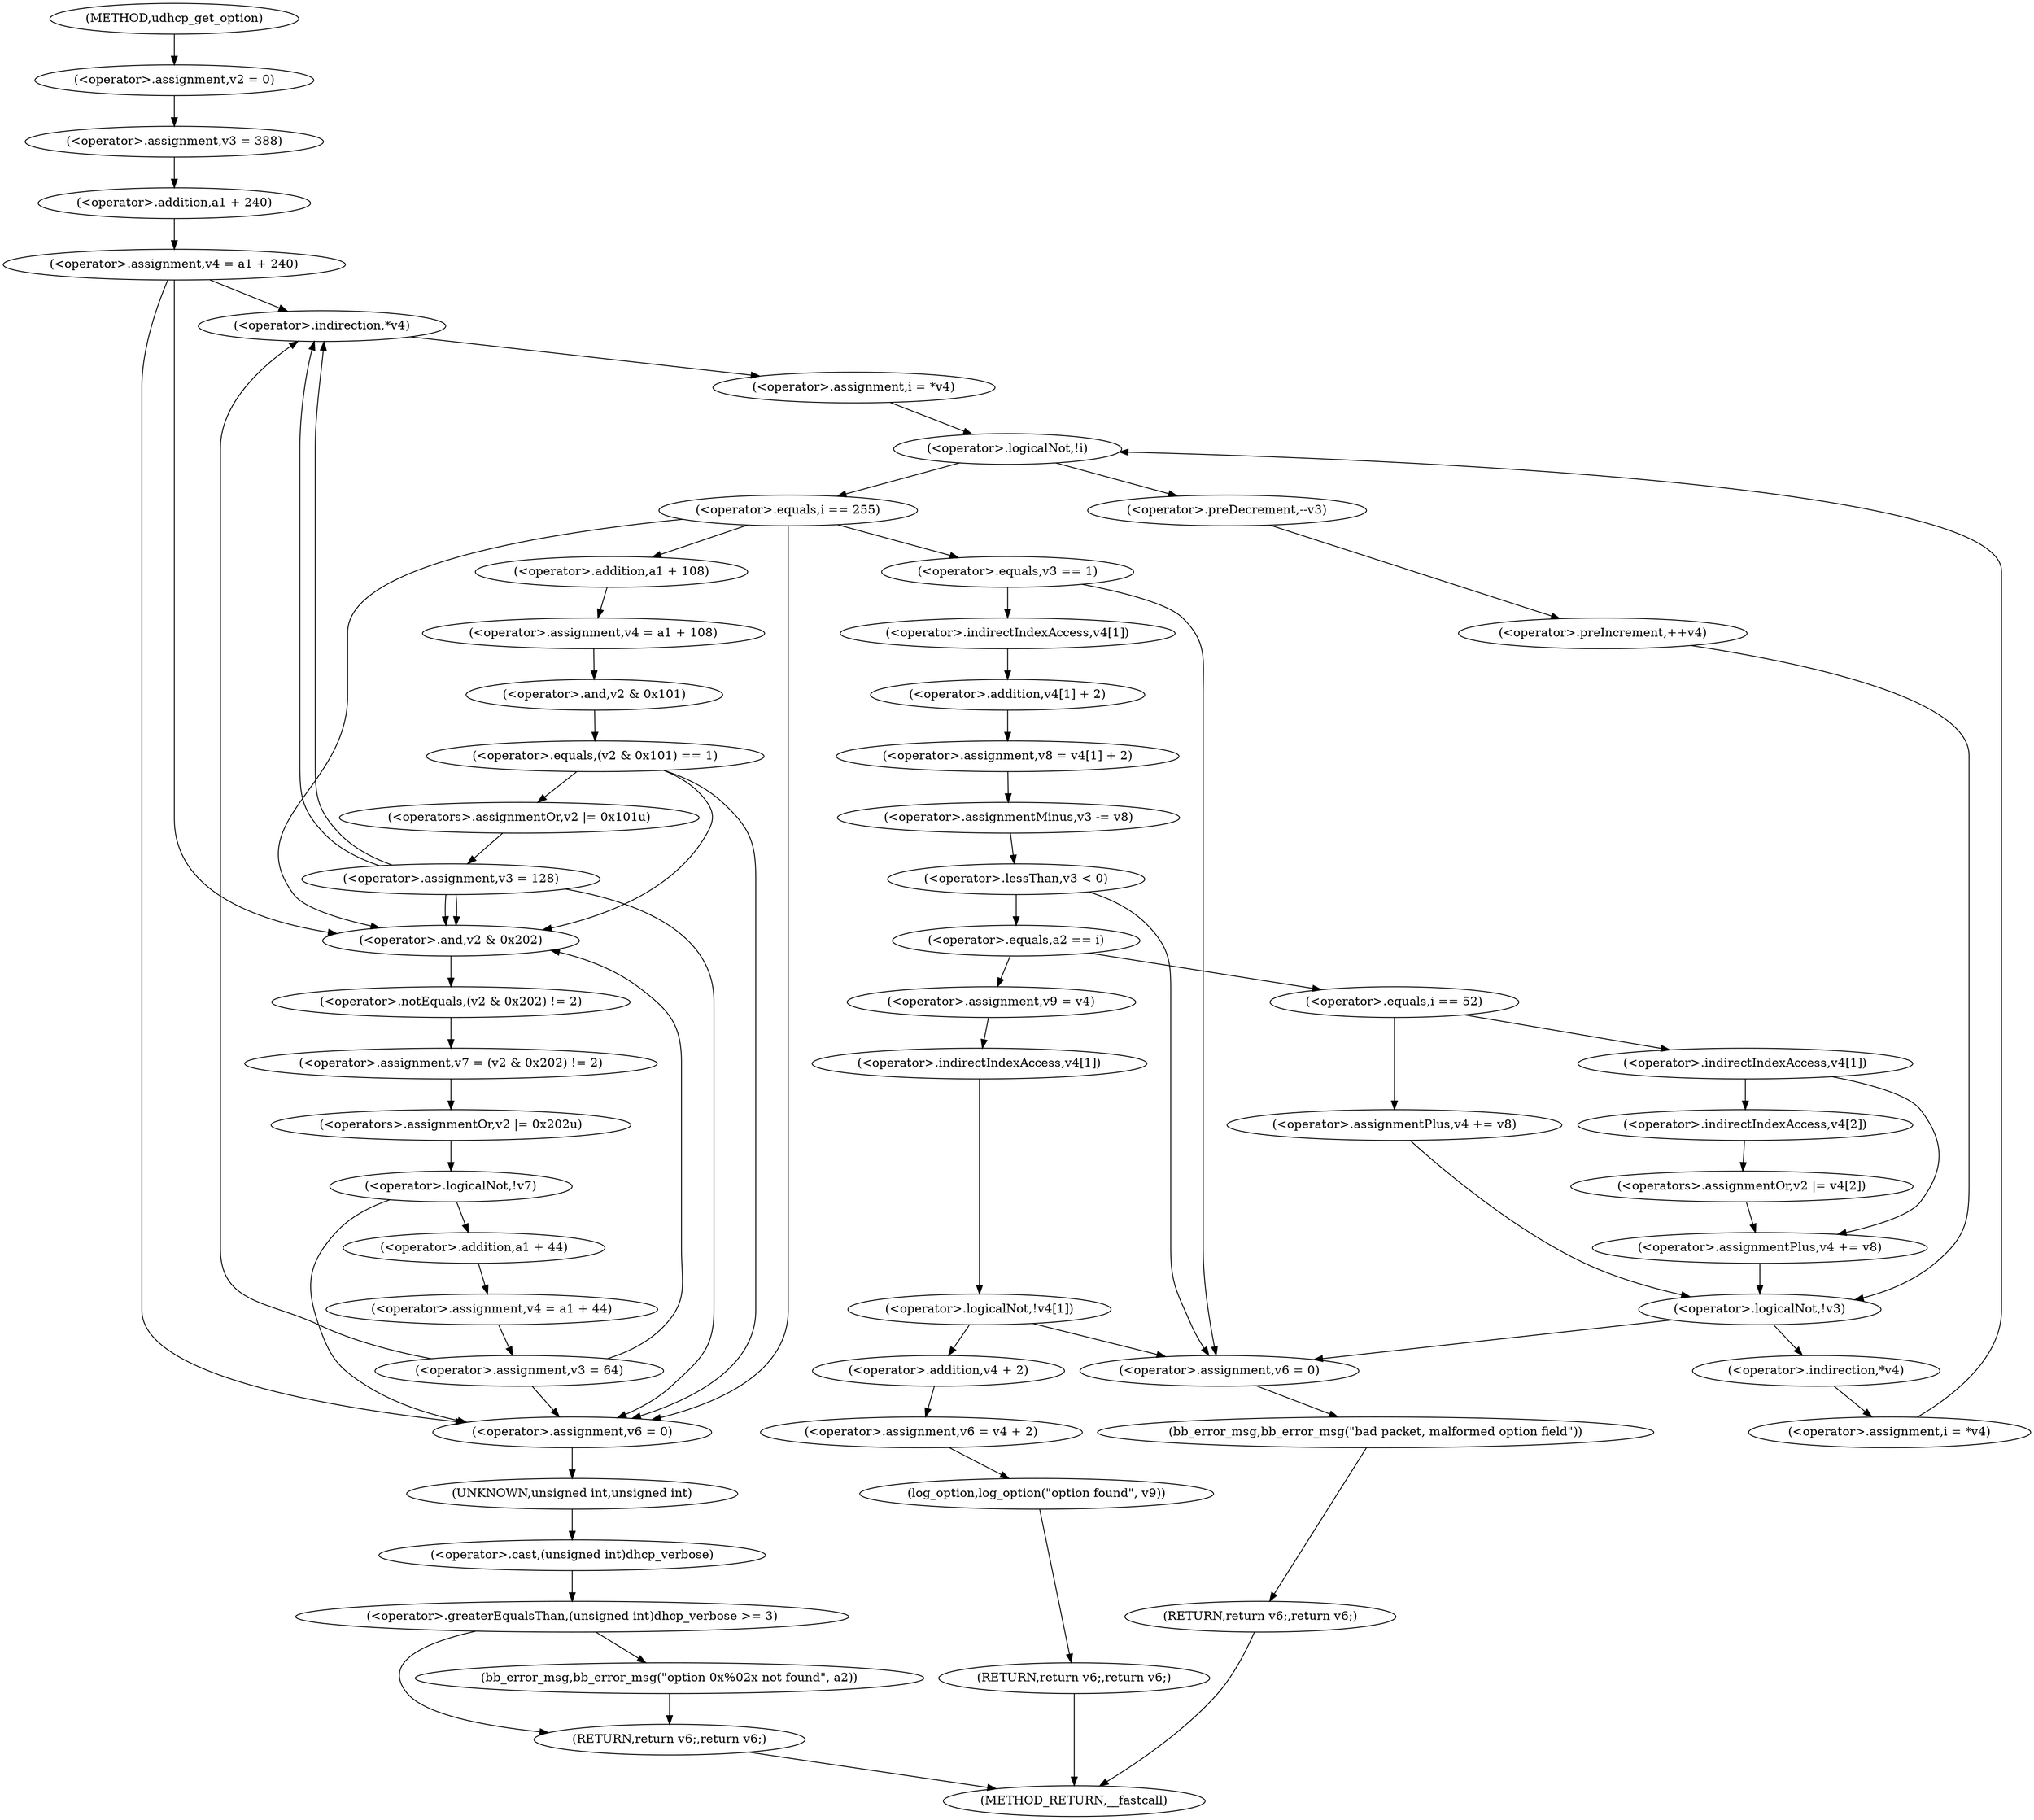 digraph udhcp_get_option {  
"1000121" [label = "(<operator>.assignment,v2 = 0)" ]
"1000124" [label = "(<operator>.assignment,v3 = 388)" ]
"1000127" [label = "(<operator>.assignment,v4 = a1 + 240)" ]
"1000129" [label = "(<operator>.addition,a1 + 240)" ]
"1000139" [label = "(<operator>.assignment,i = *v4)" ]
"1000141" [label = "(<operator>.indirection,*v4)" ]
"1000143" [label = "(<operator>.assignment,i = *v4)" ]
"1000145" [label = "(<operator>.indirection,*v4)" ]
"1000149" [label = "(<operator>.logicalNot,!i)" ]
"1000152" [label = "(<operator>.preDecrement,--v3)" ]
"1000154" [label = "(<operator>.preIncrement,++v4)" ]
"1000158" [label = "(<operator>.equals,i == 255)" ]
"1000163" [label = "(<operator>.equals,v3 == 1)" ]
"1000167" [label = "(<operator>.assignment,v8 = v4[1] + 2)" ]
"1000169" [label = "(<operator>.addition,v4[1] + 2)" ]
"1000170" [label = "(<operator>.indirectIndexAccess,v4[1])" ]
"1000174" [label = "(<operator>.assignmentMinus,v3 -= v8)" ]
"1000178" [label = "(<operator>.lessThan,v3 < 0)" ]
"1000183" [label = "(<operator>.equals,a2 == i)" ]
"1000187" [label = "(<operator>.assignment,v9 = v4)" ]
"1000191" [label = "(<operator>.logicalNot,!v4[1])" ]
"1000192" [label = "(<operator>.indirectIndexAccess,v4[1])" ]
"1000197" [label = "(<operator>.assignment,v6 = 0)" ]
"1000200" [label = "(bb_error_msg,bb_error_msg(\"bad packet, malformed option field\"))" ]
"1000202" [label = "(RETURN,return v6;,return v6;)" ]
"1000204" [label = "(<operator>.assignment,v6 = v4 + 2)" ]
"1000206" [label = "(<operator>.addition,v4 + 2)" ]
"1000209" [label = "(log_option,log_option(\"option found\", v9))" ]
"1000212" [label = "(RETURN,return v6;,return v6;)" ]
"1000215" [label = "(<operator>.equals,i == 52)" ]
"1000220" [label = "(<operator>.indirectIndexAccess,v4[1])" ]
"1000223" [label = "(<operators>.assignmentOr,v2 |= v4[2])" ]
"1000225" [label = "(<operator>.indirectIndexAccess,v4[2])" ]
"1000228" [label = "(<operator>.assignmentPlus,v4 += v8)" ]
"1000233" [label = "(<operator>.assignmentPlus,v4 += v8)" ]
"1000238" [label = "(<operator>.logicalNot,!v3)" ]
"1000241" [label = "(<operator>.assignment,v4 = a1 + 108)" ]
"1000243" [label = "(<operator>.addition,a1 + 108)" ]
"1000247" [label = "(<operator>.equals,(v2 & 0x101) == 1)" ]
"1000248" [label = "(<operator>.and,v2 & 0x101)" ]
"1000253" [label = "(<operators>.assignmentOr,v2 |= 0x101u)" ]
"1000256" [label = "(<operator>.assignment,v3 = 128)" ]
"1000261" [label = "(<operator>.assignment,v7 = (v2 & 0x202) != 2)" ]
"1000263" [label = "(<operator>.notEquals,(v2 & 0x202) != 2)" ]
"1000264" [label = "(<operator>.and,v2 & 0x202)" ]
"1000268" [label = "(<operators>.assignmentOr,v2 |= 0x202u)" ]
"1000272" [label = "(<operator>.logicalNot,!v7)" ]
"1000275" [label = "(<operator>.assignment,v4 = a1 + 44)" ]
"1000277" [label = "(<operator>.addition,a1 + 44)" ]
"1000280" [label = "(<operator>.assignment,v3 = 64)" ]
"1000285" [label = "(<operator>.assignment,v6 = 0)" ]
"1000289" [label = "(<operator>.greaterEqualsThan,(unsigned int)dhcp_verbose >= 3)" ]
"1000290" [label = "(<operator>.cast,(unsigned int)dhcp_verbose)" ]
"1000291" [label = "(UNKNOWN,unsigned int,unsigned int)" ]
"1000294" [label = "(bb_error_msg,bb_error_msg(\"option 0x%02x not found\", a2))" ]
"1000297" [label = "(RETURN,return v6;,return v6;)" ]
"1000109" [label = "(METHOD,udhcp_get_option)" ]
"1000299" [label = "(METHOD_RETURN,__fastcall)" ]
  "1000121" -> "1000124" 
  "1000124" -> "1000129" 
  "1000127" -> "1000141" 
  "1000127" -> "1000264" 
  "1000127" -> "1000285" 
  "1000129" -> "1000127" 
  "1000139" -> "1000149" 
  "1000141" -> "1000139" 
  "1000143" -> "1000149" 
  "1000145" -> "1000143" 
  "1000149" -> "1000152" 
  "1000149" -> "1000158" 
  "1000152" -> "1000154" 
  "1000154" -> "1000238" 
  "1000158" -> "1000243" 
  "1000158" -> "1000264" 
  "1000158" -> "1000285" 
  "1000158" -> "1000163" 
  "1000163" -> "1000197" 
  "1000163" -> "1000170" 
  "1000167" -> "1000174" 
  "1000169" -> "1000167" 
  "1000170" -> "1000169" 
  "1000174" -> "1000178" 
  "1000178" -> "1000197" 
  "1000178" -> "1000183" 
  "1000183" -> "1000187" 
  "1000183" -> "1000215" 
  "1000187" -> "1000192" 
  "1000191" -> "1000197" 
  "1000191" -> "1000206" 
  "1000192" -> "1000191" 
  "1000197" -> "1000200" 
  "1000200" -> "1000202" 
  "1000202" -> "1000299" 
  "1000204" -> "1000209" 
  "1000206" -> "1000204" 
  "1000209" -> "1000212" 
  "1000212" -> "1000299" 
  "1000215" -> "1000220" 
  "1000215" -> "1000233" 
  "1000220" -> "1000225" 
  "1000220" -> "1000228" 
  "1000223" -> "1000228" 
  "1000225" -> "1000223" 
  "1000228" -> "1000238" 
  "1000233" -> "1000238" 
  "1000238" -> "1000197" 
  "1000238" -> "1000145" 
  "1000241" -> "1000248" 
  "1000243" -> "1000241" 
  "1000247" -> "1000253" 
  "1000247" -> "1000264" 
  "1000247" -> "1000285" 
  "1000248" -> "1000247" 
  "1000253" -> "1000256" 
  "1000256" -> "1000141" 
  "1000256" -> "1000264" 
  "1000256" -> "1000285" 
  "1000256" -> "1000141" 
  "1000256" -> "1000264" 
  "1000261" -> "1000268" 
  "1000263" -> "1000261" 
  "1000264" -> "1000263" 
  "1000268" -> "1000272" 
  "1000272" -> "1000277" 
  "1000272" -> "1000285" 
  "1000275" -> "1000280" 
  "1000277" -> "1000275" 
  "1000280" -> "1000141" 
  "1000280" -> "1000264" 
  "1000280" -> "1000285" 
  "1000285" -> "1000291" 
  "1000289" -> "1000294" 
  "1000289" -> "1000297" 
  "1000290" -> "1000289" 
  "1000291" -> "1000290" 
  "1000294" -> "1000297" 
  "1000297" -> "1000299" 
  "1000109" -> "1000121" 
}
